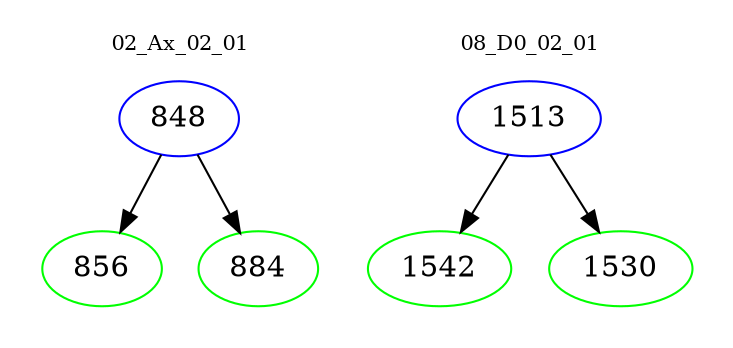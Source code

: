 digraph{
subgraph cluster_0 {
color = white
label = "02_Ax_02_01";
fontsize=10;
T0_848 [label="848", color="blue"]
T0_848 -> T0_856 [color="black"]
T0_856 [label="856", color="green"]
T0_848 -> T0_884 [color="black"]
T0_884 [label="884", color="green"]
}
subgraph cluster_1 {
color = white
label = "08_D0_02_01";
fontsize=10;
T1_1513 [label="1513", color="blue"]
T1_1513 -> T1_1542 [color="black"]
T1_1542 [label="1542", color="green"]
T1_1513 -> T1_1530 [color="black"]
T1_1530 [label="1530", color="green"]
}
}
